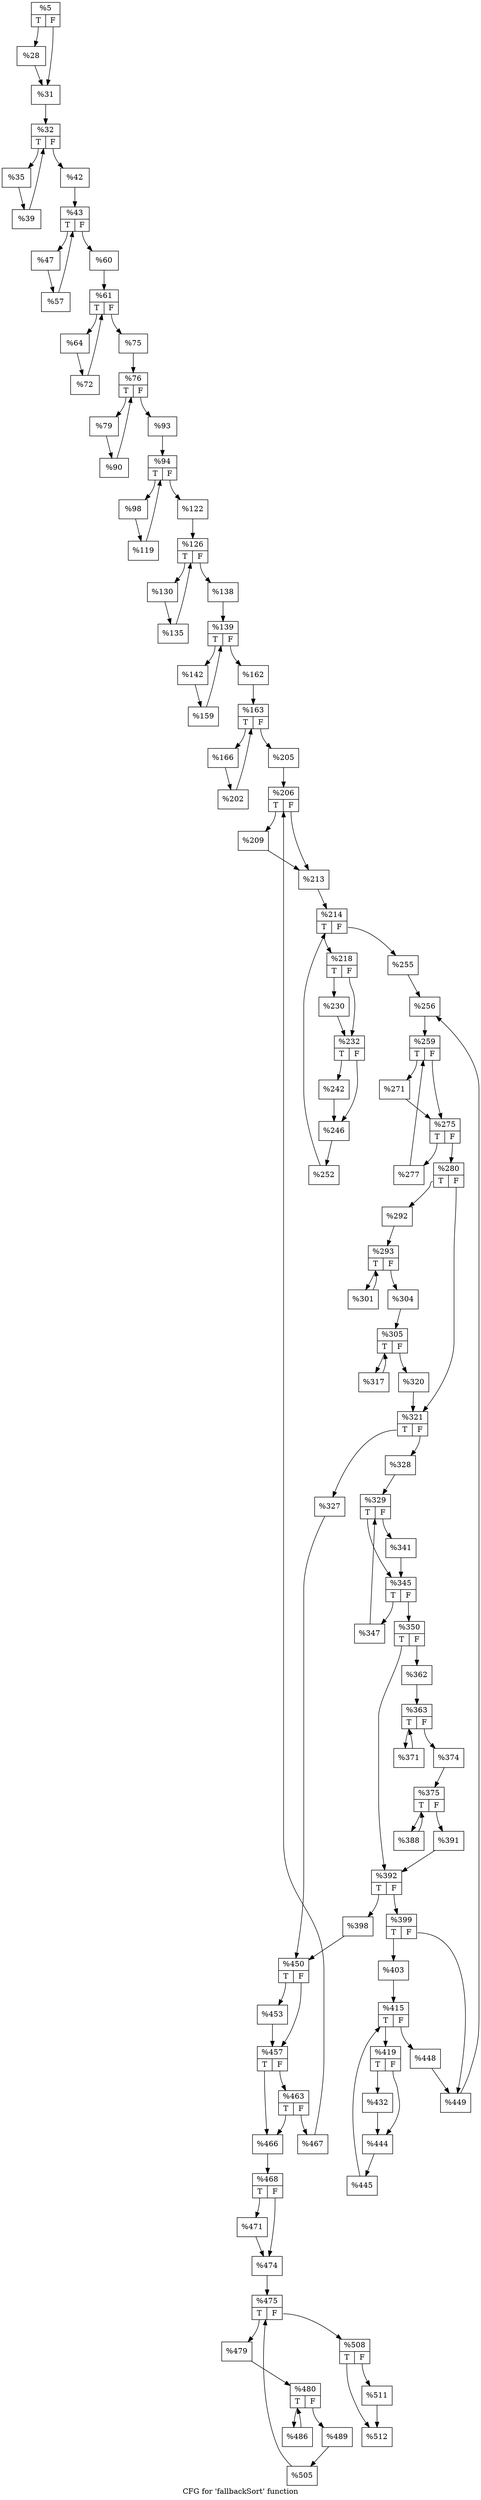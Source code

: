 digraph "CFG for 'fallbackSort' function" {
	label="CFG for 'fallbackSort' function";

	Node0x17416c0 [shape=record,label="{%5|{<s0>T|<s1>F}}"];
	Node0x17416c0:s0 -> Node0x1741550;
	Node0x17416c0:s1 -> Node0x1741cd0;
	Node0x1741550 [shape=record,label="{%28}"];
	Node0x1741550 -> Node0x1741cd0;
	Node0x1741cd0 [shape=record,label="{%31}"];
	Node0x1741cd0 -> Node0x1743e70;
	Node0x1743e70 [shape=record,label="{%32|{<s0>T|<s1>F}}"];
	Node0x1743e70:s0 -> Node0x1743ff0;
	Node0x1743e70:s1 -> Node0x1744040;
	Node0x1743ff0 [shape=record,label="{%35}"];
	Node0x1743ff0 -> Node0x1744300;
	Node0x1744300 [shape=record,label="{%39}"];
	Node0x1744300 -> Node0x1743e70;
	Node0x1744040 [shape=record,label="{%42}"];
	Node0x1744040 -> Node0x17445e0;
	Node0x17445e0 [shape=record,label="{%43|{<s0>T|<s1>F}}"];
	Node0x17445e0:s0 -> Node0x17447c0;
	Node0x17445e0:s1 -> Node0x1744810;
	Node0x17447c0 [shape=record,label="{%47}"];
	Node0x17447c0 -> Node0x1744d40;
	Node0x1744d40 [shape=record,label="{%57}"];
	Node0x1744d40 -> Node0x17445e0;
	Node0x1744810 [shape=record,label="{%60}"];
	Node0x1744810 -> Node0x1745020;
	Node0x1745020 [shape=record,label="{%61|{<s0>T|<s1>F}}"];
	Node0x1745020:s0 -> Node0x17451d0;
	Node0x1745020:s1 -> Node0x1745220;
	Node0x17451d0 [shape=record,label="{%64}"];
	Node0x17451d0 -> Node0x17456a0;
	Node0x17456a0 [shape=record,label="{%72}"];
	Node0x17456a0 -> Node0x1745020;
	Node0x1745220 [shape=record,label="{%75}"];
	Node0x1745220 -> Node0x1745980;
	Node0x1745980 [shape=record,label="{%76|{<s0>T|<s1>F}}"];
	Node0x1745980:s0 -> Node0x1745b00;
	Node0x1745980:s1 -> Node0x1745b50;
	Node0x1745b00 [shape=record,label="{%79}"];
	Node0x1745b00 -> Node0x1746110;
	Node0x1746110 [shape=record,label="{%90}"];
	Node0x1746110 -> Node0x1745980;
	Node0x1745b50 [shape=record,label="{%93}"];
	Node0x1745b50 -> Node0x17463f0;
	Node0x17463f0 [shape=record,label="{%94|{<s0>T|<s1>F}}"];
	Node0x17463f0:s0 -> Node0x17465d0;
	Node0x17463f0:s1 -> Node0x1746620;
	Node0x17465d0 [shape=record,label="{%98}"];
	Node0x17465d0 -> Node0x1747150;
	Node0x1747150 [shape=record,label="{%119}"];
	Node0x1747150 -> Node0x17463f0;
	Node0x1746620 [shape=record,label="{%122}"];
	Node0x1746620 -> Node0x1747620;
	Node0x1747620 [shape=record,label="{%126|{<s0>T|<s1>F}}"];
	Node0x1747620:s0 -> Node0x1748010;
	Node0x1747620:s1 -> Node0x1748060;
	Node0x1748010 [shape=record,label="{%130}"];
	Node0x1748010 -> Node0x1748360;
	Node0x1748360 [shape=record,label="{%135}"];
	Node0x1748360 -> Node0x1747620;
	Node0x1748060 [shape=record,label="{%138}"];
	Node0x1748060 -> Node0x1748640;
	Node0x1748640 [shape=record,label="{%139|{<s0>T|<s1>F}}"];
	Node0x1748640:s0 -> Node0x17487c0;
	Node0x1748640:s1 -> Node0x1748810;
	Node0x17487c0 [shape=record,label="{%142}"];
	Node0x17487c0 -> Node0x1749080;
	Node0x1749080 [shape=record,label="{%159}"];
	Node0x1749080 -> Node0x1748640;
	Node0x1748810 [shape=record,label="{%162}"];
	Node0x1748810 -> Node0x1749360;
	Node0x1749360 [shape=record,label="{%163|{<s0>T|<s1>F}}"];
	Node0x1749360:s0 -> Node0x17494e0;
	Node0x1749360:s1 -> Node0x1749530;
	Node0x17494e0 [shape=record,label="{%166}"];
	Node0x17494e0 -> Node0x174a5a0;
	Node0x174a5a0 [shape=record,label="{%202}"];
	Node0x174a5a0 -> Node0x1749360;
	Node0x1749530 [shape=record,label="{%205}"];
	Node0x1749530 -> Node0x174a880;
	Node0x174a880 [shape=record,label="{%206|{<s0>T|<s1>F}}"];
	Node0x174a880:s0 -> Node0x174aa00;
	Node0x174a880:s1 -> Node0x174aa50;
	Node0x174aa00 [shape=record,label="{%209}"];
	Node0x174aa00 -> Node0x174aa50;
	Node0x174aa50 [shape=record,label="{%213}"];
	Node0x174aa50 -> Node0x174aed0;
	Node0x174aed0 [shape=record,label="{%214|{<s0>T|<s1>F}}"];
	Node0x174aed0:s0 -> Node0x174b0b0;
	Node0x174aed0:s1 -> Node0x174b100;
	Node0x174b0b0 [shape=record,label="{%218|{<s0>T|<s1>F}}"];
	Node0x174b0b0:s0 -> Node0x174b670;
	Node0x174b0b0:s1 -> Node0x174b6c0;
	Node0x174b670 [shape=record,label="{%230}"];
	Node0x174b670 -> Node0x174b6c0;
	Node0x174b6c0 [shape=record,label="{%232|{<s0>T|<s1>F}}"];
	Node0x174b6c0:s0 -> Node0x174bd00;
	Node0x174b6c0:s1 -> Node0x174bd50;
	Node0x174bd00 [shape=record,label="{%242}"];
	Node0x174bd00 -> Node0x174bd50;
	Node0x174bd50 [shape=record,label="{%246}"];
	Node0x174bd50 -> Node0x174c2c0;
	Node0x174c2c0 [shape=record,label="{%252}"];
	Node0x174c2c0 -> Node0x174aed0;
	Node0x174b100 [shape=record,label="{%255}"];
	Node0x174b100 -> Node0x174c620;
	Node0x174c620 [shape=record,label="{%256}"];
	Node0x174c620 -> Node0x17478e0;
	Node0x17478e0 [shape=record,label="{%259|{<s0>T|<s1>F}}"];
	Node0x17478e0:s0 -> Node0x1747e20;
	Node0x17478e0:s1 -> Node0x1747e70;
	Node0x1747e20 [shape=record,label="{%271}"];
	Node0x1747e20 -> Node0x1747e70;
	Node0x1747e70 [shape=record,label="{%275|{<s0>T|<s1>F}}"];
	Node0x1747e70:s0 -> Node0x174d920;
	Node0x1747e70:s1 -> Node0x174d970;
	Node0x174d920 [shape=record,label="{%277}"];
	Node0x174d920 -> Node0x17478e0;
	Node0x174d970 [shape=record,label="{%280|{<s0>T|<s1>F}}"];
	Node0x174d970:s0 -> Node0x174e090;
	Node0x174d970:s1 -> Node0x174e0e0;
	Node0x174e090 [shape=record,label="{%292}"];
	Node0x174e090 -> Node0x174e1c0;
	Node0x174e1c0 [shape=record,label="{%293|{<s0>T|<s1>F}}"];
	Node0x174e1c0:s0 -> Node0x174e550;
	Node0x174e1c0:s1 -> Node0x174e5a0;
	Node0x174e550 [shape=record,label="{%301}"];
	Node0x174e550 -> Node0x174e1c0;
	Node0x174e5a0 [shape=record,label="{%304}"];
	Node0x174e5a0 -> Node0x174e830;
	Node0x174e830 [shape=record,label="{%305|{<s0>T|<s1>F}}"];
	Node0x174e830:s0 -> Node0x174ed70;
	Node0x174e830:s1 -> Node0x174edc0;
	Node0x174ed70 [shape=record,label="{%317}"];
	Node0x174ed70 -> Node0x174e830;
	Node0x174edc0 [shape=record,label="{%320}"];
	Node0x174edc0 -> Node0x174e0e0;
	Node0x174e0e0 [shape=record,label="{%321|{<s0>T|<s1>F}}"];
	Node0x174e0e0:s0 -> Node0x174f330;
	Node0x174e0e0:s1 -> Node0x174f380;
	Node0x174f330 [shape=record,label="{%327}"];
	Node0x174f330 -> Node0x174f460;
	Node0x174f380 [shape=record,label="{%328}"];
	Node0x174f380 -> Node0x174f510;
	Node0x174f510 [shape=record,label="{%329|{<s0>T|<s1>F}}"];
	Node0x174f510:s0 -> Node0x174fa50;
	Node0x174f510:s1 -> Node0x174faa0;
	Node0x174faa0 [shape=record,label="{%341}"];
	Node0x174faa0 -> Node0x174fa50;
	Node0x174fa50 [shape=record,label="{%345|{<s0>T|<s1>F}}"];
	Node0x174fa50:s0 -> Node0x174fdc0;
	Node0x174fa50:s1 -> Node0x174fe10;
	Node0x174fdc0 [shape=record,label="{%347}"];
	Node0x174fdc0 -> Node0x174f510;
	Node0x174fe10 [shape=record,label="{%350|{<s0>T|<s1>F}}"];
	Node0x174fe10:s0 -> Node0x1750530;
	Node0x174fe10:s1 -> Node0x1750580;
	Node0x1750580 [shape=record,label="{%362}"];
	Node0x1750580 -> Node0x1750660;
	Node0x1750660 [shape=record,label="{%363|{<s0>T|<s1>F}}"];
	Node0x1750660:s0 -> Node0x17509f0;
	Node0x1750660:s1 -> Node0x1750a40;
	Node0x17509f0 [shape=record,label="{%371}"];
	Node0x17509f0 -> Node0x1750660;
	Node0x1750a40 [shape=record,label="{%374}"];
	Node0x1750a40 -> Node0x1750d10;
	Node0x1750d10 [shape=record,label="{%375|{<s0>T|<s1>F}}"];
	Node0x1750d10:s0 -> Node0x17512f0;
	Node0x1750d10:s1 -> Node0x1751340;
	Node0x17512f0 [shape=record,label="{%388}"];
	Node0x17512f0 -> Node0x1750d10;
	Node0x1751340 [shape=record,label="{%391}"];
	Node0x1751340 -> Node0x1750530;
	Node0x1750530 [shape=record,label="{%392|{<s0>T|<s1>F}}"];
	Node0x1750530:s0 -> Node0x17518b0;
	Node0x1750530:s1 -> Node0x1751900;
	Node0x17518b0 [shape=record,label="{%398}"];
	Node0x17518b0 -> Node0x174f460;
	Node0x1751900 [shape=record,label="{%399|{<s0>T|<s1>F}}"];
	Node0x1751900:s0 -> Node0x1751b70;
	Node0x1751900:s1 -> Node0x1751bc0;
	Node0x1751b70 [shape=record,label="{%403}"];
	Node0x1751b70 -> Node0x17524e0;
	Node0x17524e0 [shape=record,label="{%415|{<s0>T|<s1>F}}"];
	Node0x17524e0:s0 -> Node0x17526c0;
	Node0x17524e0:s1 -> Node0x1752710;
	Node0x17526c0 [shape=record,label="{%419|{<s0>T|<s1>F}}"];
	Node0x17526c0:s0 -> Node0x1752d40;
	Node0x17526c0:s1 -> Node0x1752d90;
	Node0x1752d40 [shape=record,label="{%432}"];
	Node0x1752d40 -> Node0x1752d90;
	Node0x1752d90 [shape=record,label="{%444}"];
	Node0x1752d90 -> Node0x1753490;
	Node0x1753490 [shape=record,label="{%445}"];
	Node0x1753490 -> Node0x17524e0;
	Node0x1752710 [shape=record,label="{%448}"];
	Node0x1752710 -> Node0x1751bc0;
	Node0x1751bc0 [shape=record,label="{%449}"];
	Node0x1751bc0 -> Node0x174c620;
	Node0x174f460 [shape=record,label="{%450|{<s0>T|<s1>F}}"];
	Node0x174f460:s0 -> Node0x1753880;
	Node0x174f460:s1 -> Node0x17538d0;
	Node0x1753880 [shape=record,label="{%453}"];
	Node0x1753880 -> Node0x17538d0;
	Node0x17538d0 [shape=record,label="{%457|{<s0>T|<s1>F}}"];
	Node0x17538d0:s0 -> Node0x1753ed0;
	Node0x17538d0:s1 -> Node0x1753f20;
	Node0x1753f20 [shape=record,label="{%463|{<s0>T|<s1>F}}"];
	Node0x1753f20:s0 -> Node0x1753ed0;
	Node0x1753f20:s1 -> Node0x17540d0;
	Node0x1753ed0 [shape=record,label="{%466}"];
	Node0x1753ed0 -> Node0x17541b0;
	Node0x17540d0 [shape=record,label="{%467}"];
	Node0x17540d0 -> Node0x174a880;
	Node0x17541b0 [shape=record,label="{%468|{<s0>T|<s1>F}}"];
	Node0x17541b0:s0 -> Node0x1754390;
	Node0x17541b0:s1 -> Node0x17543e0;
	Node0x1754390 [shape=record,label="{%471}"];
	Node0x1754390 -> Node0x17543e0;
	Node0x17543e0 [shape=record,label="{%474}"];
	Node0x17543e0 -> Node0x17547f0;
	Node0x17547f0 [shape=record,label="{%475|{<s0>T|<s1>F}}"];
	Node0x17547f0:s0 -> Node0x17549d0;
	Node0x17547f0:s1 -> Node0x1754a20;
	Node0x17549d0 [shape=record,label="{%479}"];
	Node0x17549d0 -> Node0x1754b00;
	Node0x1754b00 [shape=record,label="{%480|{<s0>T|<s1>F}}"];
	Node0x1754b00:s0 -> Node0x1754de0;
	Node0x1754b00:s1 -> Node0x1754e30;
	Node0x1754de0 [shape=record,label="{%486}"];
	Node0x1754de0 -> Node0x1754b00;
	Node0x1754e30 [shape=record,label="{%489}"];
	Node0x1754e30 -> Node0x17557f0;
	Node0x17557f0 [shape=record,label="{%505}"];
	Node0x17557f0 -> Node0x17547f0;
	Node0x1754a20 [shape=record,label="{%508|{<s0>T|<s1>F}}"];
	Node0x1754a20:s0 -> Node0x1755b20;
	Node0x1754a20:s1 -> Node0x1755b70;
	Node0x1755b70 [shape=record,label="{%511}"];
	Node0x1755b70 -> Node0x1755b20;
	Node0x1755b20 [shape=record,label="{%512}"];
}

